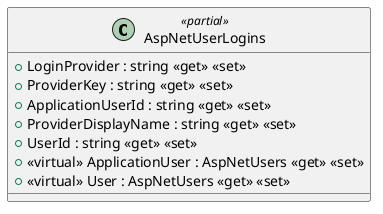 @startuml
class AspNetUserLogins <<partial>> {
    + LoginProvider : string <<get>> <<set>>
    + ProviderKey : string <<get>> <<set>>
    + ApplicationUserId : string <<get>> <<set>>
    + ProviderDisplayName : string <<get>> <<set>>
    + UserId : string <<get>> <<set>>
    + <<virtual>> ApplicationUser : AspNetUsers <<get>> <<set>>
    + <<virtual>> User : AspNetUsers <<get>> <<set>>
}
@enduml
